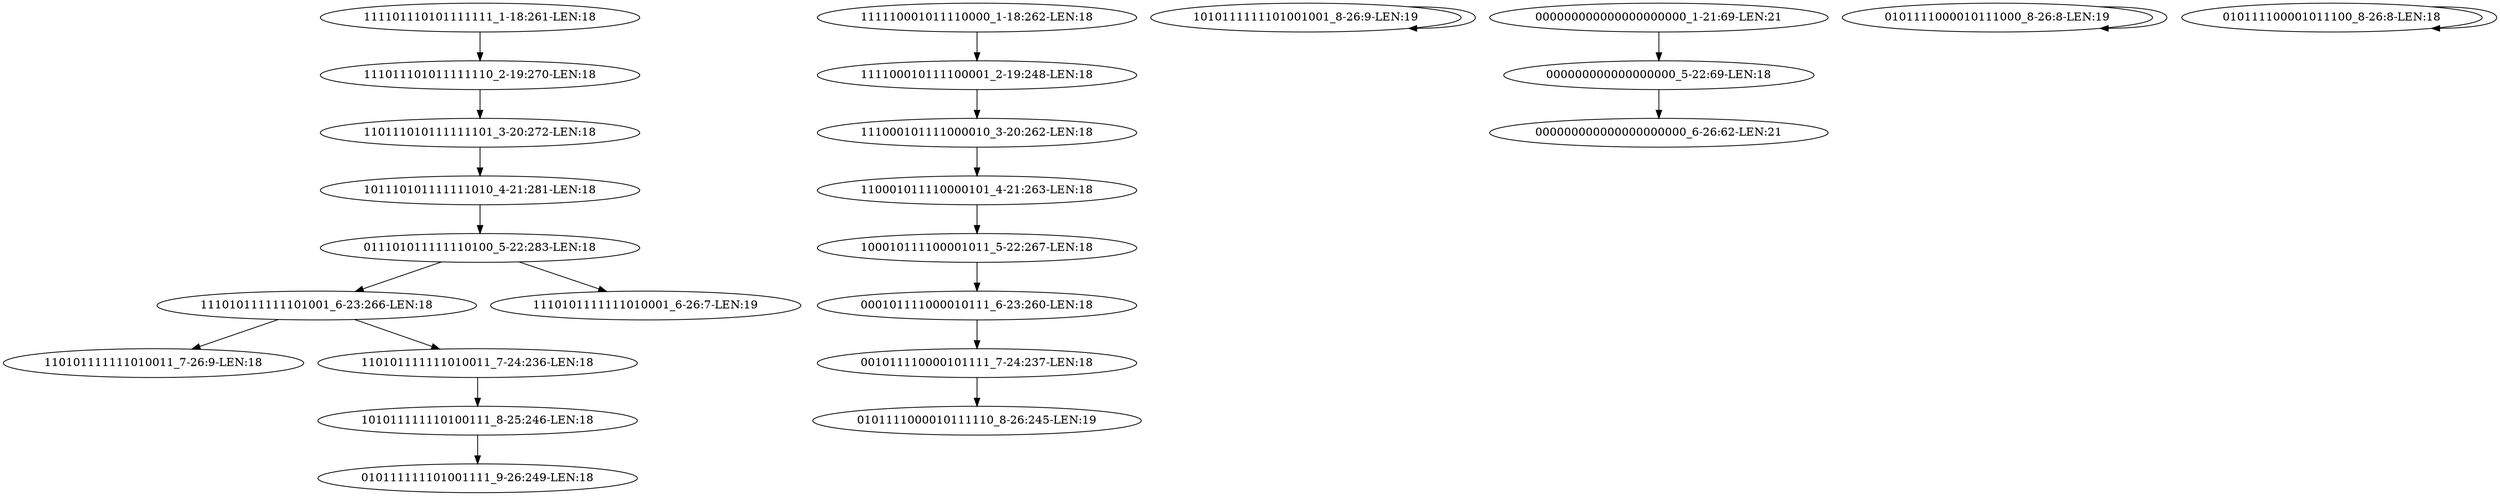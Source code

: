 digraph G {
    "101011111110100111_8-25:246-LEN:18" -> "010111111101001111_9-26:249-LEN:18";
    "000101111000010111_6-23:260-LEN:18" -> "001011110000101111_7-24:237-LEN:18";
    "110111010111111101_3-20:272-LEN:18" -> "101110101111111010_4-21:281-LEN:18";
    "111110001011110000_1-18:262-LEN:18" -> "111100010111100001_2-19:248-LEN:18";
    "001011110000101111_7-24:237-LEN:18" -> "0101111000010111110_8-26:245-LEN:19";
    "1010111111101001001_8-26:9-LEN:19" -> "1010111111101001001_8-26:9-LEN:19";
    "110001011110000101_4-21:263-LEN:18" -> "100010111100001011_5-22:267-LEN:18";
    "111010111111101001_6-23:266-LEN:18" -> "110101111111010011_7-26:9-LEN:18";
    "111010111111101001_6-23:266-LEN:18" -> "110101111111010011_7-24:236-LEN:18";
    "000000000000000000_5-22:69-LEN:18" -> "000000000000000000000_6-26:62-LEN:21";
    "111100010111100001_2-19:248-LEN:18" -> "111000101111000010_3-20:262-LEN:18";
    "100010111100001011_5-22:267-LEN:18" -> "000101111000010111_6-23:260-LEN:18";
    "0101111000010111000_8-26:8-LEN:19" -> "0101111000010111000_8-26:8-LEN:19";
    "111101110101111111_1-18:261-LEN:18" -> "111011101011111110_2-19:270-LEN:18";
    "010111100001011100_8-26:8-LEN:18" -> "010111100001011100_8-26:8-LEN:18";
    "000000000000000000000_1-21:69-LEN:21" -> "000000000000000000_5-22:69-LEN:18";
    "111000101111000010_3-20:262-LEN:18" -> "110001011110000101_4-21:263-LEN:18";
    "011101011111110100_5-22:283-LEN:18" -> "111010111111101001_6-23:266-LEN:18";
    "011101011111110100_5-22:283-LEN:18" -> "1110101111111010001_6-26:7-LEN:19";
    "101110101111111010_4-21:281-LEN:18" -> "011101011111110100_5-22:283-LEN:18";
    "110101111111010011_7-24:236-LEN:18" -> "101011111110100111_8-25:246-LEN:18";
    "111011101011111110_2-19:270-LEN:18" -> "110111010111111101_3-20:272-LEN:18";
}
